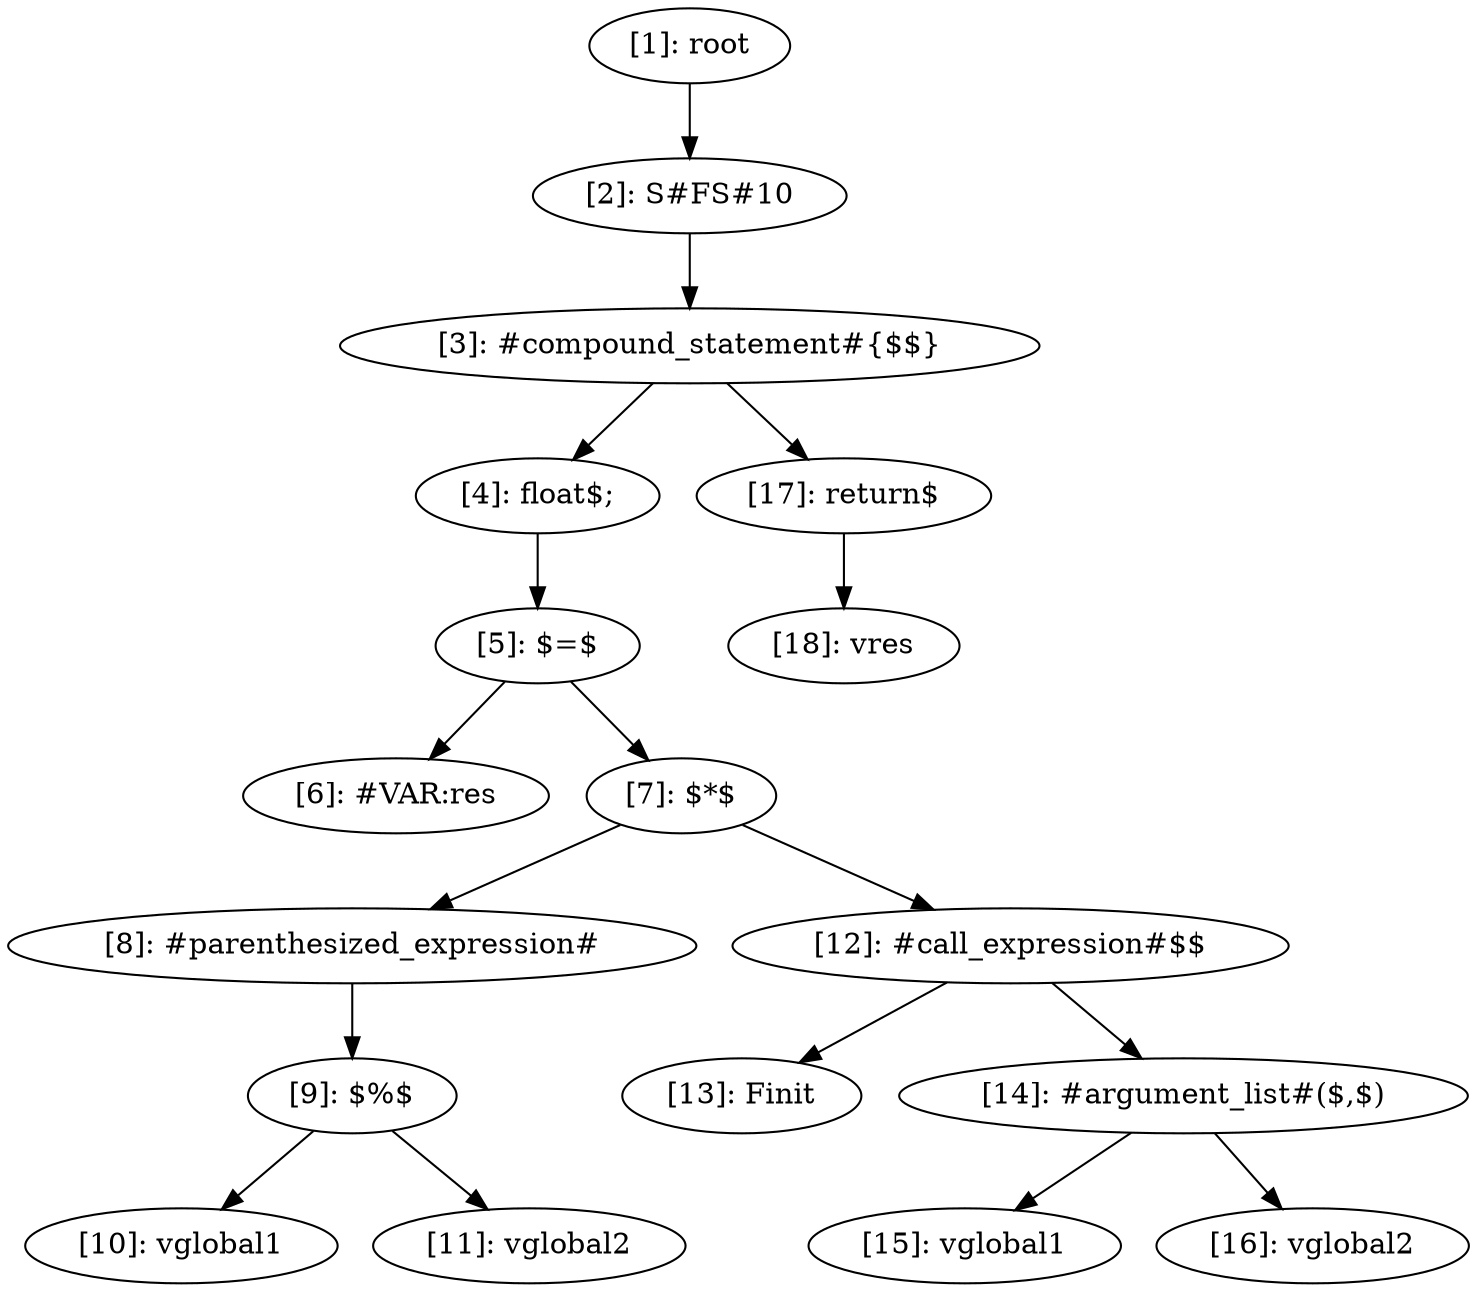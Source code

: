 digraph CASS {
  node [shape=ellipse];
  n1 [label="[1]: root"];
  n2 [label="[2]: S#FS#10"];
  n3 [label="[3]: #compound_statement#{$$}"];
  n4 [label="[4]: float$;"];
  n5 [label="[5]: $=$"];
  n6 [label="[6]: #VAR:res"];
  n7 [label="[7]: $*$"];
  n8 [label="[8]: #parenthesized_expression#"];
  n9 [label="[9]: $%$"];
  n10 [label="[10]: vglobal1"];
  n11 [label="[11]: vglobal2"];
  n12 [label="[12]: #call_expression#$$"];
  n13 [label="[13]: Finit"];
  n14 [label="[14]: #argument_list#($,$)"];
  n15 [label="[15]: vglobal1"];
  n16 [label="[16]: vglobal2"];
  n17 [label="[17]: return$"];
  n18 [label="[18]: vres"];
  n1 -> n2;
  n2 -> n3;
  n3 -> n4;
  n4 -> n5;
  n5 -> n6;
  n5 -> n7;
  n7 -> n8;
  n8 -> n9;
  n9 -> n10;
  n9 -> n11;
  n7 -> n12;
  n12 -> n13;
  n12 -> n14;
  n14 -> n15;
  n14 -> n16;
  n3 -> n17;
  n17 -> n18;
}